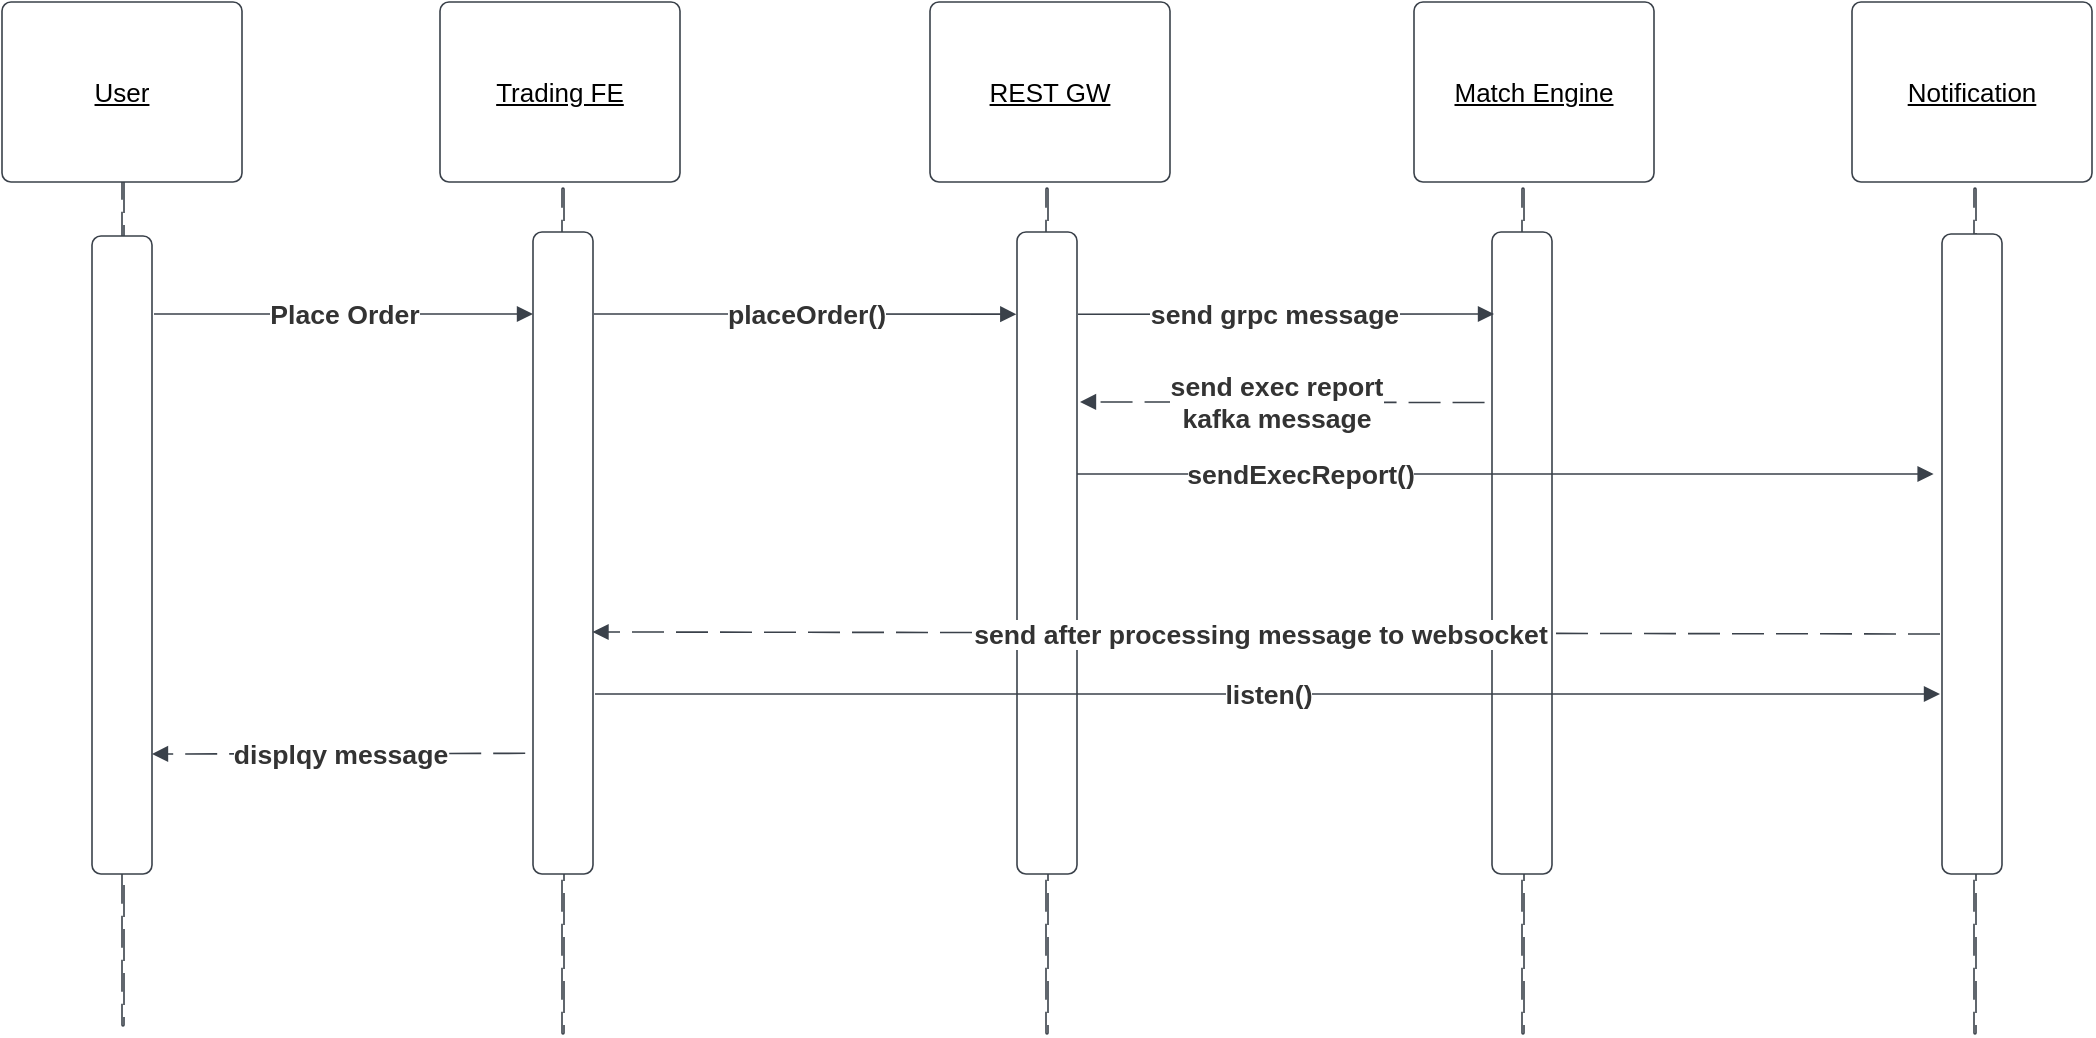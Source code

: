 <mxfile version="21.7.5" type="github">
  <diagram name="第 1 页" id="tMIGvJRP5zU5UjZiQiqf">
    <mxGraphModel dx="1147" dy="609" grid="1" gridSize="10" guides="1" tooltips="1" connect="1" arrows="1" fold="1" page="1" pageScale="1" pageWidth="1169" pageHeight="1654" math="0" shadow="0">
      <root>
        <mxCell id="0" />
        <mxCell id="1" parent="0" />
        <mxCell id="48UJLHT1hR8FIW3pNcdi-1" value="" style="html=1;overflow=block;blockSpacing=1;whiteSpace=wrap;fontSize=13;spacing=0;strokeColor=#3a414a;strokeOpacity=100;rounded=1;absoluteArcSize=1;arcSize=9;rotation=-270;dashed=1;fixDash=1;dashPattern=16 6;strokeWidth=0.8;lucidId=M7NZHTTpDVXx;" vertex="1" parent="1">
          <mxGeometry x="-70" y="384" width="423" height="1" as="geometry" />
        </mxCell>
        <mxCell id="48UJLHT1hR8FIW3pNcdi-2" value="User" style="html=1;overflow=block;blockSpacing=1;whiteSpace=wrap;fontSize=13;fontStyle=4;spacing=3.8;strokeColor=#3a414a;strokeOpacity=100;rounded=1;absoluteArcSize=1;arcSize=9;strokeWidth=0.8;lucidId=T8NZlYuJ8EgG;" vertex="1" parent="1">
          <mxGeometry x="81" y="84" width="120" height="90" as="geometry" />
        </mxCell>
        <mxCell id="48UJLHT1hR8FIW3pNcdi-3" value="Trading FE" style="html=1;overflow=block;blockSpacing=1;whiteSpace=wrap;fontSize=13;fontStyle=4;spacing=3.8;strokeColor=#3a414a;strokeOpacity=100;rounded=1;absoluteArcSize=1;arcSize=9;strokeWidth=0.8;lucidId=18NZU9HDsDMR;" vertex="1" parent="1">
          <mxGeometry x="300" y="84" width="120" height="90" as="geometry" />
        </mxCell>
        <mxCell id="48UJLHT1hR8FIW3pNcdi-4" value="Match Engine" style="html=1;overflow=block;blockSpacing=1;whiteSpace=wrap;fontSize=13;fontStyle=4;spacing=3.8;strokeColor=#3a414a;strokeOpacity=100;rounded=1;absoluteArcSize=1;arcSize=9;strokeWidth=0.8;lucidId=a9NZcL33oLzD;" vertex="1" parent="1">
          <mxGeometry x="787" y="84" width="120" height="90" as="geometry" />
        </mxCell>
        <mxCell id="48UJLHT1hR8FIW3pNcdi-5" value="Notification" style="html=1;overflow=block;blockSpacing=1;whiteSpace=wrap;fontSize=13;fontStyle=4;spacing=3.8;strokeColor=#3a414a;strokeOpacity=100;rounded=1;absoluteArcSize=1;arcSize=9;strokeWidth=0.8;lucidId=l9NZF5u.6GAb;" vertex="1" parent="1">
          <mxGeometry x="1006" y="84" width="120" height="90" as="geometry" />
        </mxCell>
        <mxCell id="48UJLHT1hR8FIW3pNcdi-6" value="REST GW" style="html=1;overflow=block;blockSpacing=1;whiteSpace=wrap;fontSize=13;fontStyle=4;spacing=3.8;strokeColor=#3a414a;strokeOpacity=100;rounded=1;absoluteArcSize=1;arcSize=9;strokeWidth=0.8;lucidId=t9NZKBoNONix;" vertex="1" parent="1">
          <mxGeometry x="545" y="84" width="120" height="90" as="geometry" />
        </mxCell>
        <mxCell id="48UJLHT1hR8FIW3pNcdi-7" value="" style="html=1;overflow=block;blockSpacing=1;whiteSpace=wrap;fontSize=13;spacing=0;strokeColor=#3a414a;strokeOpacity=100;rounded=1;absoluteArcSize=1;arcSize=9;rotation=-270;dashed=1;fixDash=1;dashPattern=16 6;strokeWidth=0.8;lucidId=F9NZRKwd~eAH;" vertex="1" parent="1">
          <mxGeometry x="150" y="388" width="423" height="1" as="geometry" />
        </mxCell>
        <mxCell id="48UJLHT1hR8FIW3pNcdi-8" value="" style="html=1;overflow=block;blockSpacing=1;whiteSpace=wrap;fontSize=13;spacing=0;strokeColor=#3a414a;strokeOpacity=100;rounded=1;absoluteArcSize=1;arcSize=9;rotation=-270;dashed=1;fixDash=1;dashPattern=16 6;strokeWidth=0.8;lucidId=H9NZtD7gAKKg;" vertex="1" parent="1">
          <mxGeometry x="630" y="388" width="423" height="1" as="geometry" />
        </mxCell>
        <mxCell id="48UJLHT1hR8FIW3pNcdi-9" value="" style="html=1;overflow=block;blockSpacing=1;whiteSpace=wrap;fontSize=13;spacing=0;strokeColor=#3a414a;strokeOpacity=100;rounded=1;absoluteArcSize=1;arcSize=9;rotation=-270;dashed=1;fixDash=1;dashPattern=16 6;strokeWidth=0.8;lucidId=Q9NZzyseHX5v;" vertex="1" parent="1">
          <mxGeometry x="856" y="388" width="423" height="1" as="geometry" />
        </mxCell>
        <mxCell id="48UJLHT1hR8FIW3pNcdi-10" value="" style="html=1;overflow=block;blockSpacing=1;whiteSpace=wrap;fontSize=13;spacing=0;strokeColor=#3a414a;strokeOpacity=100;rounded=1;absoluteArcSize=1;arcSize=9;rotation=-270;dashed=1;fixDash=1;dashPattern=16 6;strokeWidth=0.8;lucidId=S9NZI5xLkPNC;" vertex="1" parent="1">
          <mxGeometry x="392" y="388" width="423" height="1" as="geometry" />
        </mxCell>
        <mxCell id="48UJLHT1hR8FIW3pNcdi-11" value="" style="html=1;overflow=block;blockSpacing=1;whiteSpace=wrap;fontSize=13;spacing=0;strokeColor=#3a414a;strokeOpacity=100;rounded=1;absoluteArcSize=1;arcSize=9;strokeWidth=0.8;lucidId=19NZhl3rATCA;" vertex="1" parent="1">
          <mxGeometry x="126" y="201" width="30" height="319" as="geometry" />
        </mxCell>
        <mxCell id="48UJLHT1hR8FIW3pNcdi-12" value="" style="html=1;jettySize=18;whiteSpace=wrap;fontSize=13;strokeColor=#3a414a;strokeOpacity=100;strokeWidth=0.8;rounded=0;startArrow=none;endArrow=block;endFill=1;entryX=0.05;entryY=0.059;entryPerimeter=0;lucidId=g-NZMRchMd7d;entryDx=0;entryDy=0;" edge="1" parent="1">
          <mxGeometry width="100" height="100" relative="1" as="geometry">
            <Array as="points" />
            <mxPoint x="157" y="240" as="sourcePoint" />
            <mxPoint x="346.5" y="239.999" as="targetPoint" />
          </mxGeometry>
        </mxCell>
        <mxCell id="48UJLHT1hR8FIW3pNcdi-13" value="Place Order" style="text;html=1;resizable=0;labelBackgroundColor=default;align=center;verticalAlign=middle;fontStyle=1;fontColor=#333333;fontSize=13.3;" vertex="1" parent="48UJLHT1hR8FIW3pNcdi-12">
          <mxGeometry relative="1" as="geometry">
            <mxPoint as="offset" />
          </mxGeometry>
        </mxCell>
        <mxCell id="48UJLHT1hR8FIW3pNcdi-14" value="" style="html=1;overflow=block;blockSpacing=1;whiteSpace=wrap;fontSize=13;spacing=0;strokeColor=#3a414a;strokeOpacity=100;rounded=1;absoluteArcSize=1;arcSize=9;strokeWidth=0.8;lucidId=p-NZh3E1zH06;" vertex="1" parent="1">
          <mxGeometry x="346.5" y="199" width="30" height="321" as="geometry" />
        </mxCell>
        <mxCell id="48UJLHT1hR8FIW3pNcdi-15" value="" style="html=1;overflow=block;blockSpacing=1;whiteSpace=wrap;fontSize=13;spacing=0;strokeColor=#3a414a;strokeOpacity=100;rounded=1;absoluteArcSize=1;arcSize=9;strokeWidth=0.8;lucidId=Y-NZVu-vQOem;" vertex="1" parent="1">
          <mxGeometry x="588.5" y="199" width="30" height="321" as="geometry" />
        </mxCell>
        <mxCell id="48UJLHT1hR8FIW3pNcdi-16" value="" style="html=1;jettySize=18;whiteSpace=wrap;fontSize=13;strokeColor=#3a414a;strokeOpacity=100;strokeWidth=0.8;rounded=0;startArrow=none;endArrow=block;endFill=1;entryX=-0.012;entryY=0.128;entryPerimeter=0;lucidId=--NZR8_Uenr~;" edge="1" parent="1" target="48UJLHT1hR8FIW3pNcdi-15">
          <mxGeometry width="100" height="100" relative="1" as="geometry">
            <Array as="points" />
            <mxPoint x="377" y="240" as="sourcePoint" />
          </mxGeometry>
        </mxCell>
        <mxCell id="48UJLHT1hR8FIW3pNcdi-17" value="placeOrder()" style="text;html=1;resizable=0;labelBackgroundColor=default;align=center;verticalAlign=middle;fontStyle=1;fontColor=#333333;fontSize=13.3;" vertex="1" parent="48UJLHT1hR8FIW3pNcdi-16">
          <mxGeometry relative="1" as="geometry">
            <mxPoint as="offset" />
          </mxGeometry>
        </mxCell>
        <mxCell id="48UJLHT1hR8FIW3pNcdi-20" value="" style="html=1;overflow=block;blockSpacing=1;whiteSpace=wrap;fontSize=13;spacing=0;strokeColor=#3a414a;strokeOpacity=100;rounded=1;absoluteArcSize=1;arcSize=9;strokeWidth=0.8;lucidId=c~NZ66zwnHVi;" vertex="1" parent="1">
          <mxGeometry x="826" y="199" width="30" height="321" as="geometry" />
        </mxCell>
        <mxCell id="48UJLHT1hR8FIW3pNcdi-36" style="edgeStyle=orthogonalEdgeStyle;rounded=0;orthogonalLoop=1;jettySize=auto;html=1;exitX=0.5;exitY=0;exitDx=0;exitDy=0;" edge="1" parent="1" source="48UJLHT1hR8FIW3pNcdi-23">
          <mxGeometry relative="1" as="geometry">
            <mxPoint x="1066" y="210" as="targetPoint" />
          </mxGeometry>
        </mxCell>
        <mxCell id="48UJLHT1hR8FIW3pNcdi-23" value="" style="html=1;overflow=block;blockSpacing=1;whiteSpace=wrap;fontSize=13;spacing=0;strokeColor=#3a414a;strokeOpacity=100;rounded=1;absoluteArcSize=1;arcSize=9;strokeWidth=0.8;lucidId=Q~NZrVW1zLrD;" vertex="1" parent="1">
          <mxGeometry x="1051" y="200" width="30" height="320" as="geometry" />
        </mxCell>
        <mxCell id="48UJLHT1hR8FIW3pNcdi-26" value="" style="html=1;jettySize=18;whiteSpace=wrap;fontSize=13;strokeColor=#3a414a;strokeOpacity=100;dashed=1;fixDash=1;dashPattern=16 6;strokeWidth=0.8;rounded=0;startArrow=none;endArrow=block;endFill=1;entryX=0.992;entryY=0.623;lucidId=VaOZTp4riYNy;entryDx=0;entryDy=0;entryPerimeter=0;" edge="1" parent="1" target="48UJLHT1hR8FIW3pNcdi-14">
          <mxGeometry width="100" height="100" relative="1" as="geometry">
            <Array as="points" />
            <mxPoint x="1050" y="400" as="sourcePoint" />
          </mxGeometry>
        </mxCell>
        <mxCell id="48UJLHT1hR8FIW3pNcdi-27" value="send after processing message to websocket" style="text;html=1;resizable=0;labelBackgroundColor=default;align=center;verticalAlign=middle;fontStyle=1;fontColor=#333333;fontSize=13.3;" vertex="1" parent="48UJLHT1hR8FIW3pNcdi-26">
          <mxGeometry x="-0.637" relative="1" as="geometry">
            <mxPoint x="-218" as="offset" />
          </mxGeometry>
        </mxCell>
        <mxCell id="48UJLHT1hR8FIW3pNcdi-32" value="" style="html=1;jettySize=18;whiteSpace=wrap;fontSize=13;strokeColor=#3a414a;strokeOpacity=100;strokeWidth=0.8;rounded=0;startArrow=none;endArrow=block;endFill=1;exitX=1.017;exitY=0.128;exitPerimeter=0;lucidId=6cOZZF8WiXqJ;exitDx=0;exitDy=0;" edge="1" parent="1" source="48UJLHT1hR8FIW3pNcdi-15">
          <mxGeometry width="100" height="100" relative="1" as="geometry">
            <Array as="points" />
            <mxPoint x="827" y="240" as="targetPoint" />
          </mxGeometry>
        </mxCell>
        <mxCell id="48UJLHT1hR8FIW3pNcdi-33" value="send grpc message" style="text;html=1;resizable=0;labelBackgroundColor=default;align=center;verticalAlign=middle;fontStyle=1;fontColor=#333333;fontSize=13.3;" vertex="1" parent="48UJLHT1hR8FIW3pNcdi-32">
          <mxGeometry x="-0.742" relative="1" as="geometry">
            <mxPoint x="71" as="offset" />
          </mxGeometry>
        </mxCell>
        <mxCell id="48UJLHT1hR8FIW3pNcdi-37" value="" style="html=1;jettySize=18;whiteSpace=wrap;fontSize=13;strokeColor=#3a414a;strokeOpacity=100;dashed=1;fixDash=1;dashPattern=16 6;strokeWidth=0.8;rounded=0;startArrow=none;endArrow=block;endFill=1;entryX=1.05;entryY=0.374;entryPerimeter=0;lucidId=VaOZTp4riYNy;entryDx=0;entryDy=0;exitX=-0.124;exitY=0.375;exitDx=0;exitDy=0;exitPerimeter=0;" edge="1" parent="1">
          <mxGeometry width="100" height="100" relative="1" as="geometry">
            <Array as="points" />
            <mxPoint x="822.28" y="284.275" as="sourcePoint" />
            <mxPoint x="620" y="283.954" as="targetPoint" />
          </mxGeometry>
        </mxCell>
        <mxCell id="48UJLHT1hR8FIW3pNcdi-38" value="send exec report &lt;br&gt;kafka message" style="text;html=1;resizable=0;labelBackgroundColor=default;align=center;verticalAlign=middle;fontStyle=1;fontColor=#333333;fontSize=13.3;" vertex="1" parent="48UJLHT1hR8FIW3pNcdi-37">
          <mxGeometry x="-0.637" relative="1" as="geometry">
            <mxPoint x="-68" as="offset" />
          </mxGeometry>
        </mxCell>
        <mxCell id="48UJLHT1hR8FIW3pNcdi-42" value="" style="html=1;jettySize=18;whiteSpace=wrap;fontSize=13;strokeColor=#3a414a;strokeOpacity=100;strokeWidth=0.8;rounded=0;startArrow=none;endArrow=block;endFill=1;entryX=-0.14;entryY=0.375;entryPerimeter=0;lucidId=--NZR8_Uenr~;entryDx=0;entryDy=0;" edge="1" parent="1" target="48UJLHT1hR8FIW3pNcdi-23">
          <mxGeometry width="100" height="100" relative="1" as="geometry">
            <Array as="points" />
            <mxPoint x="618.5" y="320" as="sourcePoint" />
            <mxPoint x="829.5" y="320" as="targetPoint" />
          </mxGeometry>
        </mxCell>
        <mxCell id="48UJLHT1hR8FIW3pNcdi-43" value="sendExecReport()" style="text;html=1;resizable=0;labelBackgroundColor=default;align=center;verticalAlign=middle;fontStyle=1;fontColor=#333333;fontSize=13.3;" vertex="1" parent="48UJLHT1hR8FIW3pNcdi-42">
          <mxGeometry relative="1" as="geometry">
            <mxPoint x="-103" as="offset" />
          </mxGeometry>
        </mxCell>
        <mxCell id="48UJLHT1hR8FIW3pNcdi-44" value="" style="html=1;jettySize=18;whiteSpace=wrap;fontSize=13;strokeColor=#3a414a;strokeOpacity=100;strokeWidth=0.8;rounded=0;startArrow=none;endArrow=block;endFill=1;lucidId=--NZR8_Uenr~;" edge="1" parent="1">
          <mxGeometry width="100" height="100" relative="1" as="geometry">
            <Array as="points" />
            <mxPoint x="377.5" y="430" as="sourcePoint" />
            <mxPoint x="1050" y="430" as="targetPoint" />
          </mxGeometry>
        </mxCell>
        <mxCell id="48UJLHT1hR8FIW3pNcdi-45" value="listen()" style="text;html=1;resizable=0;labelBackgroundColor=default;align=center;verticalAlign=middle;fontStyle=1;fontColor=#333333;fontSize=13.3;" vertex="1" parent="48UJLHT1hR8FIW3pNcdi-44">
          <mxGeometry relative="1" as="geometry">
            <mxPoint as="offset" />
          </mxGeometry>
        </mxCell>
        <mxCell id="48UJLHT1hR8FIW3pNcdi-46" value="" style="html=1;jettySize=18;whiteSpace=wrap;fontSize=13;strokeColor=#3a414a;strokeOpacity=100;dashed=1;fixDash=1;dashPattern=16 6;strokeWidth=0.8;rounded=0;startArrow=none;endArrow=block;endFill=1;entryX=0.992;entryY=0.623;lucidId=VaOZTp4riYNy;entryDx=0;entryDy=0;entryPerimeter=0;exitX=-0.13;exitY=0.812;exitDx=0;exitDy=0;exitPerimeter=0;" edge="1" parent="1" source="48UJLHT1hR8FIW3pNcdi-14">
          <mxGeometry width="100" height="100" relative="1" as="geometry">
            <Array as="points" />
            <mxPoint x="340" y="460" as="sourcePoint" />
            <mxPoint x="156" y="460" as="targetPoint" />
          </mxGeometry>
        </mxCell>
        <mxCell id="48UJLHT1hR8FIW3pNcdi-47" value="displqy message" style="text;html=1;resizable=0;labelBackgroundColor=default;align=center;verticalAlign=middle;fontStyle=1;fontColor=#333333;fontSize=13.3;" vertex="1" parent="48UJLHT1hR8FIW3pNcdi-46">
          <mxGeometry x="-0.637" relative="1" as="geometry">
            <mxPoint x="-59" as="offset" />
          </mxGeometry>
        </mxCell>
      </root>
    </mxGraphModel>
  </diagram>
</mxfile>
